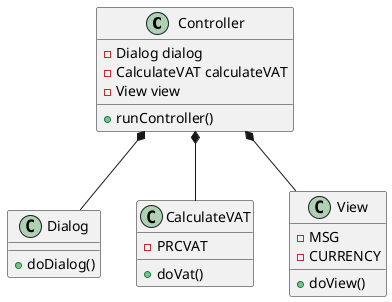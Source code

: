 @startuml
class Controller {
- Dialog dialog
- CalculateVAT calculateVAT
- View view
+ runController()
}

class Dialog {
+ doDialog()
}

class CalculateVAT {
- PRCVAT
+ doVat()
}

class View {
- MSG
- CURRENCY
+ doView()
}

Controller *-- Dialog
Controller *-- CalculateVAT
Controller *-- View

@enduml